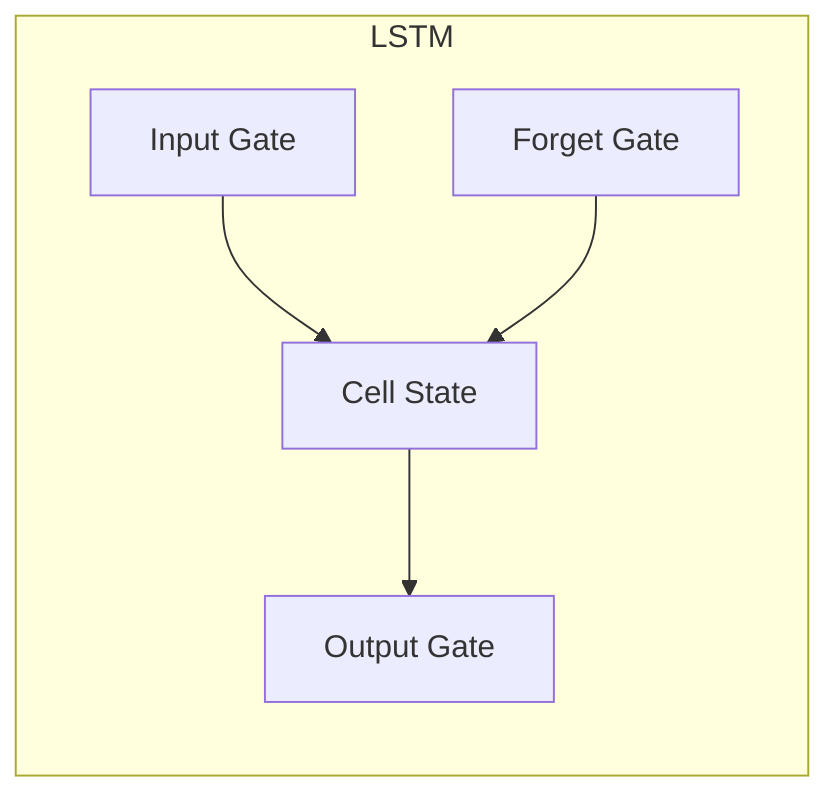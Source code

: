flowchart LR
  subgraph LSTM
    C[Cell State]
    I[Input Gate]
    F[Forget Gate]
    O[Output Gate]
  end
  I --> C
  F --> C
  C --> O